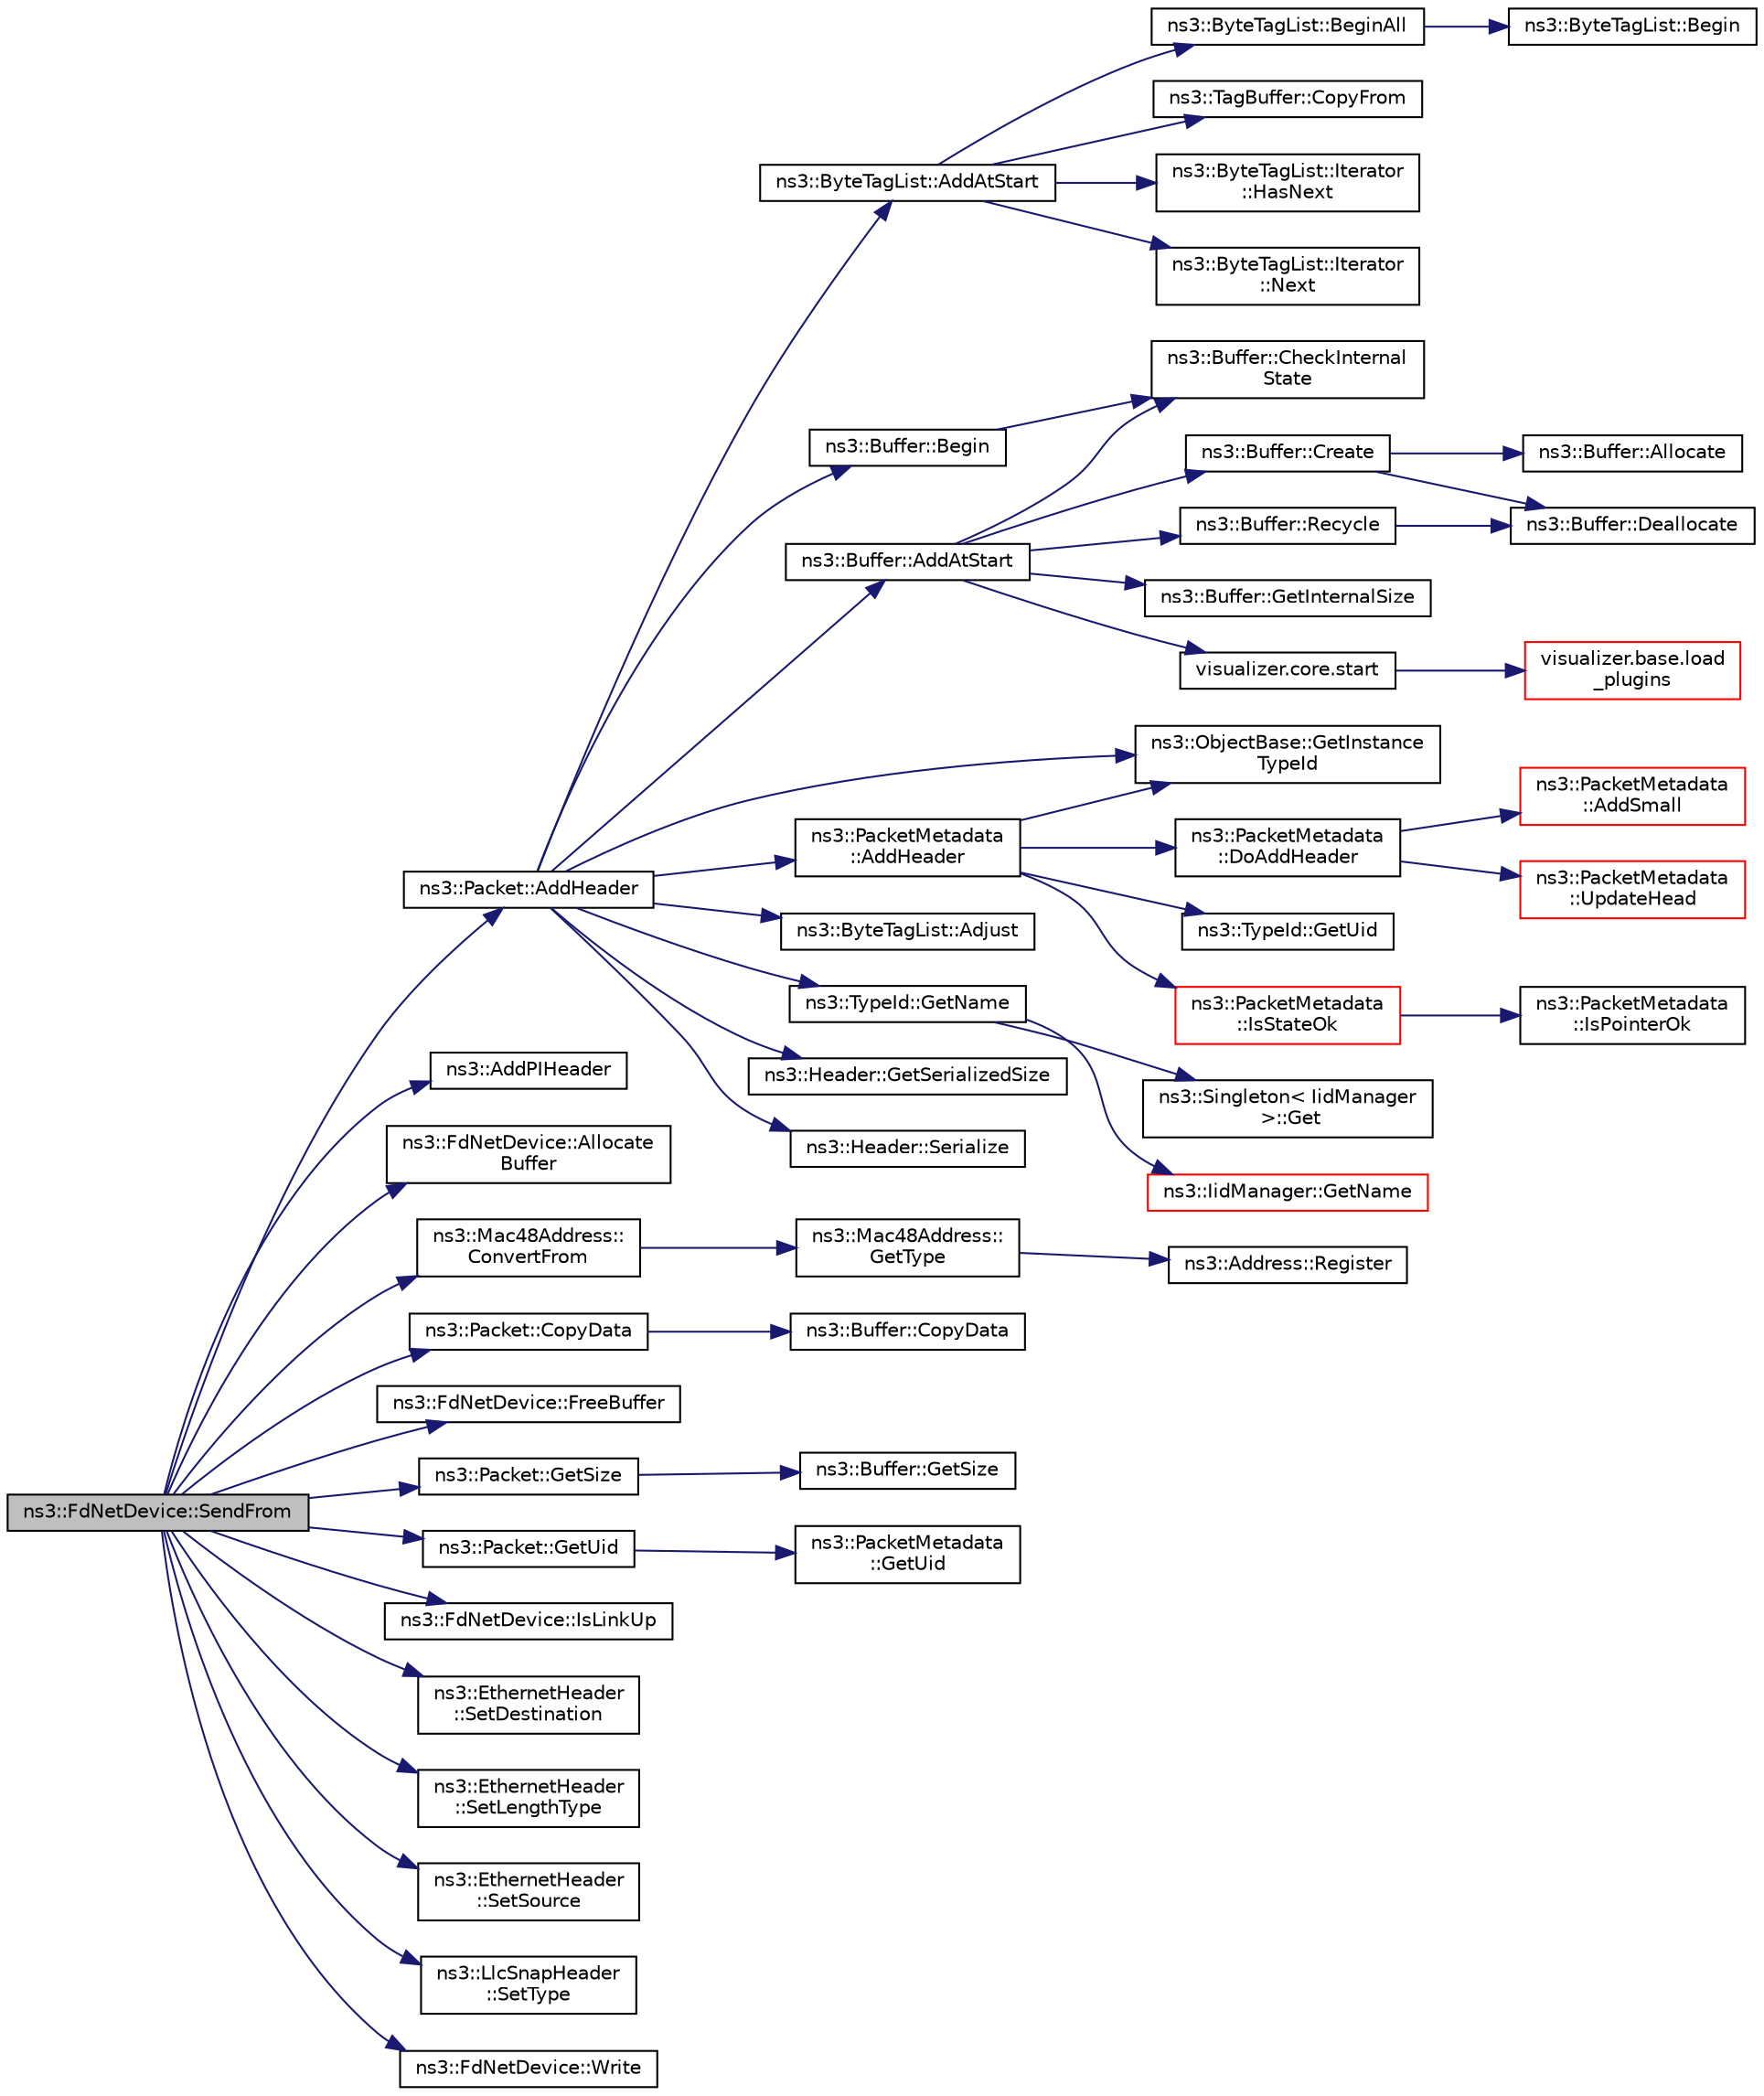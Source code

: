digraph "ns3::FdNetDevice::SendFrom"
{
 // LATEX_PDF_SIZE
  edge [fontname="Helvetica",fontsize="10",labelfontname="Helvetica",labelfontsize="10"];
  node [fontname="Helvetica",fontsize="10",shape=record];
  rankdir="LR";
  Node1 [label="ns3::FdNetDevice::SendFrom",height=0.2,width=0.4,color="black", fillcolor="grey75", style="filled", fontcolor="black",tooltip=" "];
  Node1 -> Node2 [color="midnightblue",fontsize="10",style="solid",fontname="Helvetica"];
  Node2 [label="ns3::Packet::AddHeader",height=0.2,width=0.4,color="black", fillcolor="white", style="filled",URL="$classns3_1_1_packet.html#a465108c595a0bc592095cbcab1832ed8",tooltip="Add header to this packet."];
  Node2 -> Node3 [color="midnightblue",fontsize="10",style="solid",fontname="Helvetica"];
  Node3 [label="ns3::ByteTagList::AddAtStart",height=0.2,width=0.4,color="black", fillcolor="white", style="filled",URL="$classns3_1_1_byte_tag_list.html#acb4563fbe4299c55af41ba7a166b71d5",tooltip="Make sure that all offsets are bigger than prependOffset which represents the location where new byte..."];
  Node3 -> Node4 [color="midnightblue",fontsize="10",style="solid",fontname="Helvetica"];
  Node4 [label="ns3::ByteTagList::BeginAll",height=0.2,width=0.4,color="black", fillcolor="white", style="filled",URL="$classns3_1_1_byte_tag_list.html#ab1d2c5671ea01900fa9ef58e33d1e739",tooltip="Returns an iterator pointing to the very first tag in this list."];
  Node4 -> Node5 [color="midnightblue",fontsize="10",style="solid",fontname="Helvetica"];
  Node5 [label="ns3::ByteTagList::Begin",height=0.2,width=0.4,color="black", fillcolor="white", style="filled",URL="$classns3_1_1_byte_tag_list.html#a22bb3fbf008c3bd4821429521a35c82d",tooltip=" "];
  Node3 -> Node6 [color="midnightblue",fontsize="10",style="solid",fontname="Helvetica"];
  Node6 [label="ns3::TagBuffer::CopyFrom",height=0.2,width=0.4,color="black", fillcolor="white", style="filled",URL="$classns3_1_1_tag_buffer.html#afe07a9e117449ff5b5d5857291671349",tooltip="Copy the nternal structure of another TagBuffer."];
  Node3 -> Node7 [color="midnightblue",fontsize="10",style="solid",fontname="Helvetica"];
  Node7 [label="ns3::ByteTagList::Iterator\l::HasNext",height=0.2,width=0.4,color="black", fillcolor="white", style="filled",URL="$classns3_1_1_byte_tag_list_1_1_iterator.html#a44e33e812e3eba4fdc168e36380853af",tooltip="Used to determine if the iterator is at the end of the byteTagList."];
  Node3 -> Node8 [color="midnightblue",fontsize="10",style="solid",fontname="Helvetica"];
  Node8 [label="ns3::ByteTagList::Iterator\l::Next",height=0.2,width=0.4,color="black", fillcolor="white", style="filled",URL="$classns3_1_1_byte_tag_list_1_1_iterator.html#af521864d800baab1d9c5262f59ce4433",tooltip="Returns the next Item from the ByteTagList."];
  Node2 -> Node9 [color="midnightblue",fontsize="10",style="solid",fontname="Helvetica"];
  Node9 [label="ns3::Buffer::AddAtStart",height=0.2,width=0.4,color="black", fillcolor="white", style="filled",URL="$classns3_1_1_buffer.html#a8abd8164c3671d3dadc98fc66fade7b1",tooltip=" "];
  Node9 -> Node10 [color="midnightblue",fontsize="10",style="solid",fontname="Helvetica"];
  Node10 [label="ns3::Buffer::CheckInternal\lState",height=0.2,width=0.4,color="black", fillcolor="white", style="filled",URL="$classns3_1_1_buffer.html#a200897ee202518b0d2bf91ead4e82be9",tooltip="Checks the internal buffer structures consistency."];
  Node9 -> Node11 [color="midnightblue",fontsize="10",style="solid",fontname="Helvetica"];
  Node11 [label="ns3::Buffer::Create",height=0.2,width=0.4,color="black", fillcolor="white", style="filled",URL="$classns3_1_1_buffer.html#a340c9888e35cf55d024808adfbd75913",tooltip="Create a buffer data storage."];
  Node11 -> Node12 [color="midnightblue",fontsize="10",style="solid",fontname="Helvetica"];
  Node12 [label="ns3::Buffer::Allocate",height=0.2,width=0.4,color="black", fillcolor="white", style="filled",URL="$classns3_1_1_buffer.html#a7bbfa888d618a79ee413fe01a7b4ff68",tooltip="Allocate a buffer data storage."];
  Node11 -> Node13 [color="midnightblue",fontsize="10",style="solid",fontname="Helvetica"];
  Node13 [label="ns3::Buffer::Deallocate",height=0.2,width=0.4,color="black", fillcolor="white", style="filled",URL="$classns3_1_1_buffer.html#a5cf2847bcc22da58cfa7e3a6b0279a01",tooltip="Deallocate the buffer memory."];
  Node9 -> Node14 [color="midnightblue",fontsize="10",style="solid",fontname="Helvetica"];
  Node14 [label="ns3::Buffer::GetInternalSize",height=0.2,width=0.4,color="black", fillcolor="white", style="filled",URL="$classns3_1_1_buffer.html#a1042168f1f6f3b24ad08a668662ab373",tooltip="Get the buffer real size."];
  Node9 -> Node15 [color="midnightblue",fontsize="10",style="solid",fontname="Helvetica"];
  Node15 [label="ns3::Buffer::Recycle",height=0.2,width=0.4,color="black", fillcolor="white", style="filled",URL="$classns3_1_1_buffer.html#aa14d4354b6de0c9d6044805f6503ecd2",tooltip="Recycle the buffer memory."];
  Node15 -> Node13 [color="midnightblue",fontsize="10",style="solid",fontname="Helvetica"];
  Node9 -> Node16 [color="midnightblue",fontsize="10",style="solid",fontname="Helvetica"];
  Node16 [label="visualizer.core.start",height=0.2,width=0.4,color="black", fillcolor="white", style="filled",URL="$namespacevisualizer_1_1core.html#a2a35e5d8a34af358b508dac8635754e0",tooltip=" "];
  Node16 -> Node17 [color="midnightblue",fontsize="10",style="solid",fontname="Helvetica"];
  Node17 [label="visualizer.base.load\l_plugins",height=0.2,width=0.4,color="red", fillcolor="white", style="filled",URL="$namespacevisualizer_1_1base.html#ad171497a5ff1afe0a73bedaebf35448f",tooltip=" "];
  Node2 -> Node19 [color="midnightblue",fontsize="10",style="solid",fontname="Helvetica"];
  Node19 [label="ns3::PacketMetadata\l::AddHeader",height=0.2,width=0.4,color="black", fillcolor="white", style="filled",URL="$classns3_1_1_packet_metadata.html#abdce736c4c5f647242f0808c0d2f9249",tooltip="Add an header."];
  Node19 -> Node20 [color="midnightblue",fontsize="10",style="solid",fontname="Helvetica"];
  Node20 [label="ns3::PacketMetadata\l::DoAddHeader",height=0.2,width=0.4,color="black", fillcolor="white", style="filled",URL="$classns3_1_1_packet_metadata.html#ae5ad09674e28733405c49b2655c51a5a",tooltip="Add an header."];
  Node20 -> Node21 [color="midnightblue",fontsize="10",style="solid",fontname="Helvetica"];
  Node21 [label="ns3::PacketMetadata\l::AddSmall",height=0.2,width=0.4,color="red", fillcolor="white", style="filled",URL="$classns3_1_1_packet_metadata.html#a9d74d684e6a7448a6790220c6c8e99f2",tooltip="Add a SmallItem."];
  Node20 -> Node31 [color="midnightblue",fontsize="10",style="solid",fontname="Helvetica"];
  Node31 [label="ns3::PacketMetadata\l::UpdateHead",height=0.2,width=0.4,color="red", fillcolor="white", style="filled",URL="$classns3_1_1_packet_metadata.html#a3baa0c324423e6fd600b31858aa4ade9",tooltip="Update the head."];
  Node19 -> Node32 [color="midnightblue",fontsize="10",style="solid",fontname="Helvetica"];
  Node32 [label="ns3::ObjectBase::GetInstance\lTypeId",height=0.2,width=0.4,color="black", fillcolor="white", style="filled",URL="$classns3_1_1_object_base.html#abe5b43a6f5b99a92a4c3122db31f06fb",tooltip="Get the most derived TypeId for this Object."];
  Node19 -> Node33 [color="midnightblue",fontsize="10",style="solid",fontname="Helvetica"];
  Node33 [label="ns3::TypeId::GetUid",height=0.2,width=0.4,color="black", fillcolor="white", style="filled",URL="$classns3_1_1_type_id.html#a429535085325d6f926724771446d9047",tooltip="Get the internal id of this TypeId."];
  Node19 -> Node34 [color="midnightblue",fontsize="10",style="solid",fontname="Helvetica"];
  Node34 [label="ns3::PacketMetadata\l::IsStateOk",height=0.2,width=0.4,color="red", fillcolor="white", style="filled",URL="$classns3_1_1_packet_metadata.html#a547dc7d09f1b2d41a28445a91c2fcf37",tooltip="Check if the metadata state is ok."];
  Node34 -> Node35 [color="midnightblue",fontsize="10",style="solid",fontname="Helvetica"];
  Node35 [label="ns3::PacketMetadata\l::IsPointerOk",height=0.2,width=0.4,color="black", fillcolor="white", style="filled",URL="$classns3_1_1_packet_metadata.html#ac6fcebd163b3655b041476c3277102c1",tooltip="Check if the position is valid."];
  Node2 -> Node39 [color="midnightblue",fontsize="10",style="solid",fontname="Helvetica"];
  Node39 [label="ns3::ByteTagList::Adjust",height=0.2,width=0.4,color="black", fillcolor="white", style="filled",URL="$classns3_1_1_byte_tag_list.html#a1fec06d7e6daaf8039cf2a148e4090f2",tooltip="Adjust the offsets stored internally by the adjustment delta."];
  Node2 -> Node40 [color="midnightblue",fontsize="10",style="solid",fontname="Helvetica"];
  Node40 [label="ns3::Buffer::Begin",height=0.2,width=0.4,color="black", fillcolor="white", style="filled",URL="$classns3_1_1_buffer.html#acb977a0179de9abe4e295ce22023b4ca",tooltip=" "];
  Node40 -> Node10 [color="midnightblue",fontsize="10",style="solid",fontname="Helvetica"];
  Node2 -> Node32 [color="midnightblue",fontsize="10",style="solid",fontname="Helvetica"];
  Node2 -> Node41 [color="midnightblue",fontsize="10",style="solid",fontname="Helvetica"];
  Node41 [label="ns3::TypeId::GetName",height=0.2,width=0.4,color="black", fillcolor="white", style="filled",URL="$classns3_1_1_type_id.html#abc4965475a579c2afdc668d7a7d58374",tooltip="Get the name."];
  Node41 -> Node42 [color="midnightblue",fontsize="10",style="solid",fontname="Helvetica"];
  Node42 [label="ns3::Singleton\< IidManager\l \>::Get",height=0.2,width=0.4,color="black", fillcolor="white", style="filled",URL="$classns3_1_1_singleton.html#a80a2cd3c25a27ea72add7a9f7a141ffa",tooltip="Get a pointer to the singleton instance."];
  Node41 -> Node43 [color="midnightblue",fontsize="10",style="solid",fontname="Helvetica"];
  Node43 [label="ns3::IidManager::GetName",height=0.2,width=0.4,color="red", fillcolor="white", style="filled",URL="$classns3_1_1_iid_manager.html#a6658aaa8120efd885e98addb76a6f1d4",tooltip="Get the name of a type id."];
  Node2 -> Node45 [color="midnightblue",fontsize="10",style="solid",fontname="Helvetica"];
  Node45 [label="ns3::Header::GetSerializedSize",height=0.2,width=0.4,color="black", fillcolor="white", style="filled",URL="$classns3_1_1_header.html#a6ef0497eabc1b1fb0ad42738eb73f934",tooltip=" "];
  Node2 -> Node46 [color="midnightblue",fontsize="10",style="solid",fontname="Helvetica"];
  Node46 [label="ns3::Header::Serialize",height=0.2,width=0.4,color="black", fillcolor="white", style="filled",URL="$classns3_1_1_header.html#afb61f1aac69ff8349a6bfe521fab5404",tooltip=" "];
  Node1 -> Node47 [color="midnightblue",fontsize="10",style="solid",fontname="Helvetica"];
  Node47 [label="ns3::AddPIHeader",height=0.2,width=0.4,color="black", fillcolor="white", style="filled",URL="$group__fd-net-device.html#gad3e41a1d562aec7c106c65c5964071b6",tooltip="Synthesize PI header for the kernel."];
  Node1 -> Node48 [color="midnightblue",fontsize="10",style="solid",fontname="Helvetica"];
  Node48 [label="ns3::FdNetDevice::Allocate\lBuffer",height=0.2,width=0.4,color="black", fillcolor="white", style="filled",URL="$classns3_1_1_fd_net_device.html#a2697387a4770f9504e7677aabc461ff5",tooltip="Allocate packet buffer."];
  Node1 -> Node49 [color="midnightblue",fontsize="10",style="solid",fontname="Helvetica"];
  Node49 [label="ns3::Mac48Address::\lConvertFrom",height=0.2,width=0.4,color="black", fillcolor="white", style="filled",URL="$classns3_1_1_mac48_address.html#a911ce13603a9ef837545a032b6523ae4",tooltip=" "];
  Node49 -> Node50 [color="midnightblue",fontsize="10",style="solid",fontname="Helvetica"];
  Node50 [label="ns3::Mac48Address::\lGetType",height=0.2,width=0.4,color="black", fillcolor="white", style="filled",URL="$classns3_1_1_mac48_address.html#a5d365853b58b7acb2cc1cf905115891b",tooltip="Return the Type of address."];
  Node50 -> Node51 [color="midnightblue",fontsize="10",style="solid",fontname="Helvetica"];
  Node51 [label="ns3::Address::Register",height=0.2,width=0.4,color="black", fillcolor="white", style="filled",URL="$classns3_1_1_address.html#a75d239c79bb3c39d64a8db4f2d3d9b20",tooltip="Allocate a new type id for a new type of address."];
  Node1 -> Node52 [color="midnightblue",fontsize="10",style="solid",fontname="Helvetica"];
  Node52 [label="ns3::Packet::CopyData",height=0.2,width=0.4,color="black", fillcolor="white", style="filled",URL="$classns3_1_1_packet.html#a5bafd70ccf970b10524e2d61afd39dc1",tooltip="Copy the packet contents to a byte buffer."];
  Node52 -> Node53 [color="midnightblue",fontsize="10",style="solid",fontname="Helvetica"];
  Node53 [label="ns3::Buffer::CopyData",height=0.2,width=0.4,color="black", fillcolor="white", style="filled",URL="$classns3_1_1_buffer.html#a767c8ec06a1307b569b9a5996dcacf91",tooltip="Copy the specified amount of data from the buffer to the given output stream."];
  Node1 -> Node54 [color="midnightblue",fontsize="10",style="solid",fontname="Helvetica"];
  Node54 [label="ns3::FdNetDevice::FreeBuffer",height=0.2,width=0.4,color="black", fillcolor="white", style="filled",URL="$classns3_1_1_fd_net_device.html#a09bd030228537febccb676ce52cf1f85",tooltip="Free the given packet buffer."];
  Node1 -> Node55 [color="midnightblue",fontsize="10",style="solid",fontname="Helvetica"];
  Node55 [label="ns3::Packet::GetSize",height=0.2,width=0.4,color="black", fillcolor="white", style="filled",URL="$classns3_1_1_packet.html#afff7cb1ff518ee6dc0d424e10a5ad6ec",tooltip="Returns the the size in bytes of the packet (including the zero-filled initial payload)."];
  Node55 -> Node56 [color="midnightblue",fontsize="10",style="solid",fontname="Helvetica"];
  Node56 [label="ns3::Buffer::GetSize",height=0.2,width=0.4,color="black", fillcolor="white", style="filled",URL="$classns3_1_1_buffer.html#a60c9172d2b102f8856c81b2126c8b209",tooltip=" "];
  Node1 -> Node57 [color="midnightblue",fontsize="10",style="solid",fontname="Helvetica"];
  Node57 [label="ns3::Packet::GetUid",height=0.2,width=0.4,color="black", fillcolor="white", style="filled",URL="$classns3_1_1_packet.html#ab9f0b7e9cf21b7271eda0094e6ff2792",tooltip="Returns the packet's Uid."];
  Node57 -> Node58 [color="midnightblue",fontsize="10",style="solid",fontname="Helvetica"];
  Node58 [label="ns3::PacketMetadata\l::GetUid",height=0.2,width=0.4,color="black", fillcolor="white", style="filled",URL="$classns3_1_1_packet_metadata.html#aff25afa4a4e4304185feaeda79d0415f",tooltip="Get the packet Uid."];
  Node1 -> Node59 [color="midnightblue",fontsize="10",style="solid",fontname="Helvetica"];
  Node59 [label="ns3::FdNetDevice::IsLinkUp",height=0.2,width=0.4,color="black", fillcolor="white", style="filled",URL="$classns3_1_1_fd_net_device.html#a850e95921279495a9f4a3bf71694fdb1",tooltip=" "];
  Node1 -> Node60 [color="midnightblue",fontsize="10",style="solid",fontname="Helvetica"];
  Node60 [label="ns3::EthernetHeader\l::SetDestination",height=0.2,width=0.4,color="black", fillcolor="white", style="filled",URL="$classns3_1_1_ethernet_header.html#a40b1459c54c1f92240899c58c0a7a447",tooltip=" "];
  Node1 -> Node61 [color="midnightblue",fontsize="10",style="solid",fontname="Helvetica"];
  Node61 [label="ns3::EthernetHeader\l::SetLengthType",height=0.2,width=0.4,color="black", fillcolor="white", style="filled",URL="$classns3_1_1_ethernet_header.html#a765c4746c32e8b4cb6bf17eb76507f27",tooltip=" "];
  Node1 -> Node62 [color="midnightblue",fontsize="10",style="solid",fontname="Helvetica"];
  Node62 [label="ns3::EthernetHeader\l::SetSource",height=0.2,width=0.4,color="black", fillcolor="white", style="filled",URL="$classns3_1_1_ethernet_header.html#a78092e407054c05aa43ae95354988563",tooltip=" "];
  Node1 -> Node63 [color="midnightblue",fontsize="10",style="solid",fontname="Helvetica"];
  Node63 [label="ns3::LlcSnapHeader\l::SetType",height=0.2,width=0.4,color="black", fillcolor="white", style="filled",URL="$classns3_1_1_llc_snap_header.html#ad11362908897df050361a0c70ce454fc",tooltip="Set the Ethertype."];
  Node1 -> Node64 [color="midnightblue",fontsize="10",style="solid",fontname="Helvetica"];
  Node64 [label="ns3::FdNetDevice::Write",height=0.2,width=0.4,color="black", fillcolor="white", style="filled",URL="$classns3_1_1_fd_net_device.html#acd8743ef6f5cc2a7cf62fb4e93de965f",tooltip="Write packet data to device."];
}
